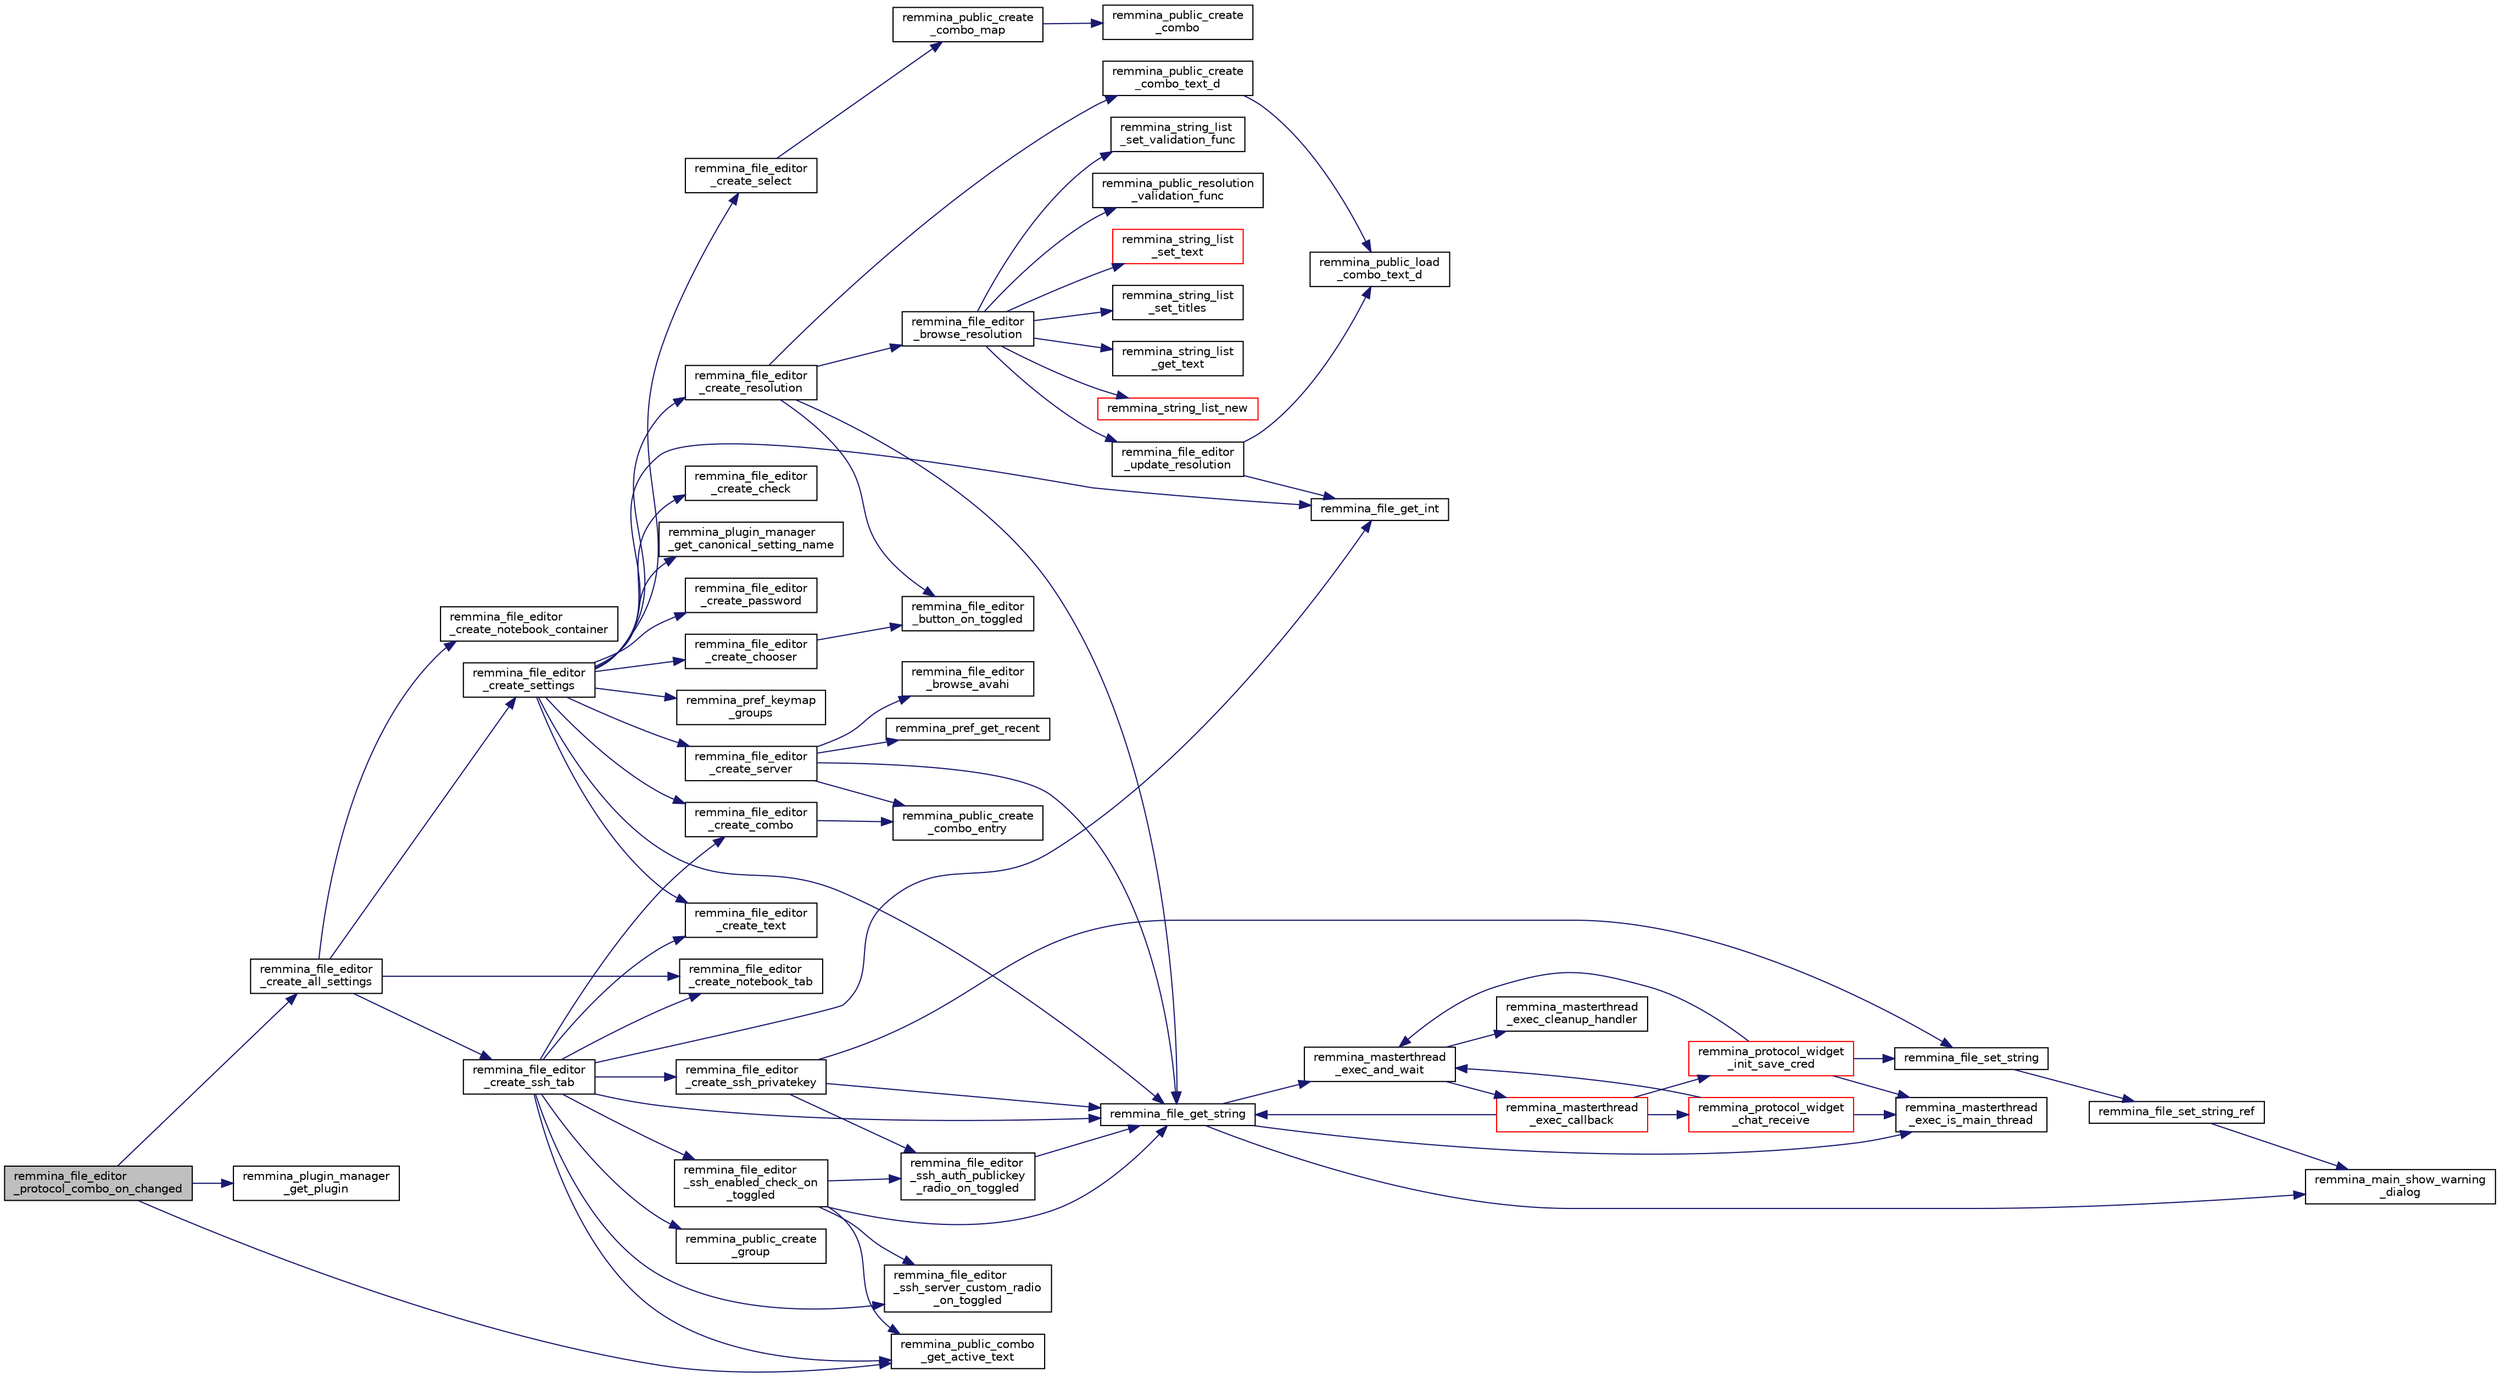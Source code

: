 digraph "remmina_file_editor_protocol_combo_on_changed"
{
  edge [fontname="Helvetica",fontsize="10",labelfontname="Helvetica",labelfontsize="10"];
  node [fontname="Helvetica",fontsize="10",shape=record];
  rankdir="LR";
  Node3450 [label="remmina_file_editor\l_protocol_combo_on_changed",height=0.2,width=0.4,color="black", fillcolor="grey75", style="filled", fontcolor="black"];
  Node3450 -> Node3451 [color="midnightblue",fontsize="10",style="solid",fontname="Helvetica"];
  Node3451 [label="remmina_public_combo\l_get_active_text",height=0.2,width=0.4,color="black", fillcolor="white", style="filled",URL="$remmina__public_8c.html#af1679d83834c8409f23e00c555d677fb"];
  Node3450 -> Node3452 [color="midnightblue",fontsize="10",style="solid",fontname="Helvetica"];
  Node3452 [label="remmina_plugin_manager\l_get_plugin",height=0.2,width=0.4,color="black", fillcolor="white", style="filled",URL="$remmina__plugin__manager_8c.html#a3872c8656a8a3d5147bcc603471c1932"];
  Node3450 -> Node3453 [color="midnightblue",fontsize="10",style="solid",fontname="Helvetica"];
  Node3453 [label="remmina_file_editor\l_create_all_settings",height=0.2,width=0.4,color="black", fillcolor="white", style="filled",URL="$remmina__file__editor_8c.html#a6415f73260076747c4f933af7f9f4b38"];
  Node3453 -> Node3454 [color="midnightblue",fontsize="10",style="solid",fontname="Helvetica"];
  Node3454 [label="remmina_file_editor\l_create_notebook_container",height=0.2,width=0.4,color="black", fillcolor="white", style="filled",URL="$remmina__file__editor_8c.html#a3df3718727200d865f9f977435db30ea"];
  Node3453 -> Node3455 [color="midnightblue",fontsize="10",style="solid",fontname="Helvetica"];
  Node3455 [label="remmina_file_editor\l_create_notebook_tab",height=0.2,width=0.4,color="black", fillcolor="white", style="filled",URL="$remmina__file__editor_8c.html#aecbc005c39cdf4fab4779090f11a3556"];
  Node3453 -> Node3456 [color="midnightblue",fontsize="10",style="solid",fontname="Helvetica"];
  Node3456 [label="remmina_file_editor\l_create_settings",height=0.2,width=0.4,color="black", fillcolor="white", style="filled",URL="$remmina__file__editor_8c.html#a727f967cf81d4af3f953046b0c4cf08d"];
  Node3456 -> Node3457 [color="midnightblue",fontsize="10",style="solid",fontname="Helvetica"];
  Node3457 [label="remmina_plugin_manager\l_get_canonical_setting_name",height=0.2,width=0.4,color="black", fillcolor="white", style="filled",URL="$remmina__plugin__manager_8c.html#af60b8edfa50563ae4c7593efc3deed55"];
  Node3456 -> Node3458 [color="midnightblue",fontsize="10",style="solid",fontname="Helvetica"];
  Node3458 [label="remmina_file_editor\l_create_server",height=0.2,width=0.4,color="black", fillcolor="white", style="filled",URL="$remmina__file__editor_8c.html#af7edb004da0ecc48277c1b656f2649ae"];
  Node3458 -> Node3459 [color="midnightblue",fontsize="10",style="solid",fontname="Helvetica"];
  Node3459 [label="remmina_pref_get_recent",height=0.2,width=0.4,color="black", fillcolor="white", style="filled",URL="$remmina__pref_8c.html#a0208d5dc8197423da67e5967aafb7a05"];
  Node3458 -> Node3460 [color="midnightblue",fontsize="10",style="solid",fontname="Helvetica"];
  Node3460 [label="remmina_public_create\l_combo_entry",height=0.2,width=0.4,color="black", fillcolor="white", style="filled",URL="$remmina__public_8c.html#a9ec86f1e9caea5ebc867a90230d6b51a"];
  Node3458 -> Node3461 [color="midnightblue",fontsize="10",style="solid",fontname="Helvetica"];
  Node3461 [label="remmina_file_get_string",height=0.2,width=0.4,color="black", fillcolor="white", style="filled",URL="$remmina__file_8c.html#a8eb1b213d9d08c6ad13683ce05f4355e"];
  Node3461 -> Node3462 [color="midnightblue",fontsize="10",style="solid",fontname="Helvetica"];
  Node3462 [label="remmina_masterthread\l_exec_is_main_thread",height=0.2,width=0.4,color="black", fillcolor="white", style="filled",URL="$remmina__masterthread__exec_8c.html#a3a52e863a3a3da6da6bb5d36c13b7ff4"];
  Node3461 -> Node3463 [color="midnightblue",fontsize="10",style="solid",fontname="Helvetica"];
  Node3463 [label="remmina_masterthread\l_exec_and_wait",height=0.2,width=0.4,color="black", fillcolor="white", style="filled",URL="$remmina__masterthread__exec_8c.html#a14628c2470cac50e87916a70ea05c97d"];
  Node3463 -> Node3464 [color="midnightblue",fontsize="10",style="solid",fontname="Helvetica"];
  Node3464 [label="remmina_masterthread\l_exec_cleanup_handler",height=0.2,width=0.4,color="black", fillcolor="white", style="filled",URL="$remmina__masterthread__exec_8c.html#a94985f15fd0d27c037824ee90b0ecd3c"];
  Node3463 -> Node3465 [color="midnightblue",fontsize="10",style="solid",fontname="Helvetica"];
  Node3465 [label="remmina_masterthread\l_exec_callback",height=0.2,width=0.4,color="red", fillcolor="white", style="filled",URL="$remmina__masterthread__exec_8c.html#ae5c4d736f1856249c255430e010a179f"];
  Node3465 -> Node3466 [color="midnightblue",fontsize="10",style="solid",fontname="Helvetica"];
  Node3466 [label="remmina_protocol_widget\l_init_save_cred",height=0.2,width=0.4,color="red", fillcolor="white", style="filled",URL="$remmina__protocol__widget_8c.html#a7ac09ee83afa8a1a60cadf56b0ec83a6"];
  Node3466 -> Node3462 [color="midnightblue",fontsize="10",style="solid",fontname="Helvetica"];
  Node3466 -> Node3463 [color="midnightblue",fontsize="10",style="solid",fontname="Helvetica"];
  Node3466 -> Node3467 [color="midnightblue",fontsize="10",style="solid",fontname="Helvetica"];
  Node3467 [label="remmina_file_set_string",height=0.2,width=0.4,color="black", fillcolor="white", style="filled",URL="$remmina__file_8c.html#a85ca1ca2d0bf9ef29e490c6f4527a954"];
  Node3467 -> Node3468 [color="midnightblue",fontsize="10",style="solid",fontname="Helvetica"];
  Node3468 [label="remmina_file_set_string_ref",height=0.2,width=0.4,color="black", fillcolor="white", style="filled",URL="$remmina__file_8c.html#a74951c1067a1a5e1341f5e1c1206dec6"];
  Node3468 -> Node3469 [color="midnightblue",fontsize="10",style="solid",fontname="Helvetica"];
  Node3469 [label="remmina_main_show_warning\l_dialog",height=0.2,width=0.4,color="black", fillcolor="white", style="filled",URL="$remmina__main_8c.html#ad99b9c0bf2fa8c166a8b4a09e06ffdf7"];
  Node3465 -> Node3511 [color="midnightblue",fontsize="10",style="solid",fontname="Helvetica"];
  Node3511 [label="remmina_protocol_widget\l_chat_receive",height=0.2,width=0.4,color="red", fillcolor="white", style="filled",URL="$remmina__protocol__widget_8c.html#ae2522242b3f39ee84ee8cf75170de0c0"];
  Node3511 -> Node3462 [color="midnightblue",fontsize="10",style="solid",fontname="Helvetica"];
  Node3511 -> Node3463 [color="midnightblue",fontsize="10",style="solid",fontname="Helvetica"];
  Node3465 -> Node3461 [color="midnightblue",fontsize="10",style="solid",fontname="Helvetica"];
  Node3461 -> Node3469 [color="midnightblue",fontsize="10",style="solid",fontname="Helvetica"];
  Node3458 -> Node3529 [color="midnightblue",fontsize="10",style="solid",fontname="Helvetica"];
  Node3529 [label="remmina_file_editor\l_browse_avahi",height=0.2,width=0.4,color="black", fillcolor="white", style="filled",URL="$remmina__file__editor_8c.html#aa3acf0470349d706d15fa751e982fd05"];
  Node3456 -> Node3530 [color="midnightblue",fontsize="10",style="solid",fontname="Helvetica"];
  Node3530 [label="remmina_file_editor\l_create_password",height=0.2,width=0.4,color="black", fillcolor="white", style="filled",URL="$remmina__file__editor_8c.html#a03bb3c4cc7a4be4eeee29dc287e33a23"];
  Node3456 -> Node3461 [color="midnightblue",fontsize="10",style="solid",fontname="Helvetica"];
  Node3456 -> Node3531 [color="midnightblue",fontsize="10",style="solid",fontname="Helvetica"];
  Node3531 [label="remmina_file_editor\l_create_resolution",height=0.2,width=0.4,color="black", fillcolor="white", style="filled",URL="$remmina__file__editor_8c.html#afad358c6e3a5918416c6eb036157d8e5"];
  Node3531 -> Node3461 [color="midnightblue",fontsize="10",style="solid",fontname="Helvetica"];
  Node3531 -> Node3532 [color="midnightblue",fontsize="10",style="solid",fontname="Helvetica"];
  Node3532 [label="remmina_public_create\l_combo_text_d",height=0.2,width=0.4,color="black", fillcolor="white", style="filled",URL="$remmina__public_8c.html#a3796b536244067e9a85923b1cefa6cde"];
  Node3532 -> Node3533 [color="midnightblue",fontsize="10",style="solid",fontname="Helvetica"];
  Node3533 [label="remmina_public_load\l_combo_text_d",height=0.2,width=0.4,color="black", fillcolor="white", style="filled",URL="$remmina__public_8c.html#aa5eacff7c9dab7457dd65525d01047f8"];
  Node3531 -> Node3534 [color="midnightblue",fontsize="10",style="solid",fontname="Helvetica"];
  Node3534 [label="remmina_file_editor\l_browse_resolution",height=0.2,width=0.4,color="black", fillcolor="white", style="filled",URL="$remmina__file__editor_8c.html#a51b9fe336d9068ffc488ef55adc9eac4"];
  Node3534 -> Node3535 [color="midnightblue",fontsize="10",style="solid",fontname="Helvetica"];
  Node3535 [label="remmina_string_list_new",height=0.2,width=0.4,color="red", fillcolor="white", style="filled",URL="$remmina__string__list_8c.html#a11147c41297537effe55f18a63ce9f7e"];
  Node3534 -> Node3539 [color="midnightblue",fontsize="10",style="solid",fontname="Helvetica"];
  Node3539 [label="remmina_string_list\l_set_validation_func",height=0.2,width=0.4,color="black", fillcolor="white", style="filled",URL="$remmina__string__list_8c.html#a500b85eafd23280f998d2980d1eba80e"];
  Node3534 -> Node3540 [color="midnightblue",fontsize="10",style="solid",fontname="Helvetica"];
  Node3540 [label="remmina_public_resolution\l_validation_func",height=0.2,width=0.4,color="black", fillcolor="white", style="filled",URL="$remmina__public_8c.html#a098786d3aa6991aeba43a61e29d534d0"];
  Node3534 -> Node3541 [color="midnightblue",fontsize="10",style="solid",fontname="Helvetica"];
  Node3541 [label="remmina_string_list\l_set_text",height=0.2,width=0.4,color="red", fillcolor="white", style="filled",URL="$remmina__string__list_8c.html#ab1bacc097f59c20b477d954bb863a5e0"];
  Node3534 -> Node3542 [color="midnightblue",fontsize="10",style="solid",fontname="Helvetica"];
  Node3542 [label="remmina_string_list\l_set_titles",height=0.2,width=0.4,color="black", fillcolor="white", style="filled",URL="$remmina__string__list_8c.html#aa9ca6ccf40b954051a0daa5c1efeef87"];
  Node3534 -> Node3543 [color="midnightblue",fontsize="10",style="solid",fontname="Helvetica"];
  Node3543 [label="remmina_string_list\l_get_text",height=0.2,width=0.4,color="black", fillcolor="white", style="filled",URL="$remmina__string__list_8c.html#a74058eac0af28c05a55d041103457aec"];
  Node3534 -> Node3544 [color="midnightblue",fontsize="10",style="solid",fontname="Helvetica"];
  Node3544 [label="remmina_file_editor\l_update_resolution",height=0.2,width=0.4,color="black", fillcolor="white", style="filled",URL="$remmina__file__editor_8c.html#a51a45d872a9e7a0b06d25aef592a6e3a"];
  Node3544 -> Node3501 [color="midnightblue",fontsize="10",style="solid",fontname="Helvetica"];
  Node3501 [label="remmina_file_get_int",height=0.2,width=0.4,color="black", fillcolor="white", style="filled",URL="$remmina__file_8c.html#a4884356c195dcfb4ceacf641a1e74e66"];
  Node3544 -> Node3533 [color="midnightblue",fontsize="10",style="solid",fontname="Helvetica"];
  Node3531 -> Node3545 [color="midnightblue",fontsize="10",style="solid",fontname="Helvetica"];
  Node3545 [label="remmina_file_editor\l_button_on_toggled",height=0.2,width=0.4,color="black", fillcolor="white", style="filled",URL="$remmina__file__editor_8c.html#a112a0fd5bf7d5693b9cb717c850637cb"];
  Node3456 -> Node3546 [color="midnightblue",fontsize="10",style="solid",fontname="Helvetica"];
  Node3546 [label="remmina_pref_keymap\l_groups",height=0.2,width=0.4,color="black", fillcolor="white", style="filled",URL="$remmina__pref_8c.html#a745bbef1d48a7462f8db997821742395"];
  Node3456 -> Node3547 [color="midnightblue",fontsize="10",style="solid",fontname="Helvetica"];
  Node3547 [label="remmina_file_editor\l_create_select",height=0.2,width=0.4,color="black", fillcolor="white", style="filled",URL="$remmina__file__editor_8c.html#ad80ab042ac78231e88473aab8cfab877"];
  Node3547 -> Node3548 [color="midnightblue",fontsize="10",style="solid",fontname="Helvetica"];
  Node3548 [label="remmina_public_create\l_combo_map",height=0.2,width=0.4,color="black", fillcolor="white", style="filled",URL="$remmina__public_8c.html#a616258d3226ec1f1ecee6ce18aba535b"];
  Node3548 -> Node3549 [color="midnightblue",fontsize="10",style="solid",fontname="Helvetica"];
  Node3549 [label="remmina_public_create\l_combo",height=0.2,width=0.4,color="black", fillcolor="white", style="filled",URL="$remmina__public_8c.html#ab4a593956dfe89aba3242a5c264a681f"];
  Node3456 -> Node3550 [color="midnightblue",fontsize="10",style="solid",fontname="Helvetica"];
  Node3550 [label="remmina_file_editor\l_create_text",height=0.2,width=0.4,color="black", fillcolor="white", style="filled",URL="$remmina__file__editor_8c.html#a15ee56057b40b31f40520048470f404b"];
  Node3456 -> Node3551 [color="midnightblue",fontsize="10",style="solid",fontname="Helvetica"];
  Node3551 [label="remmina_file_editor\l_create_combo",height=0.2,width=0.4,color="black", fillcolor="white", style="filled",URL="$remmina__file__editor_8c.html#afbc933a1aea81d64db71de8ad5ae1355"];
  Node3551 -> Node3460 [color="midnightblue",fontsize="10",style="solid",fontname="Helvetica"];
  Node3456 -> Node3552 [color="midnightblue",fontsize="10",style="solid",fontname="Helvetica"];
  Node3552 [label="remmina_file_editor\l_create_check",height=0.2,width=0.4,color="black", fillcolor="white", style="filled",URL="$remmina__file__editor_8c.html#a0688fb26bba7dbc0708949bd9993fcb9"];
  Node3456 -> Node3501 [color="midnightblue",fontsize="10",style="solid",fontname="Helvetica"];
  Node3456 -> Node3553 [color="midnightblue",fontsize="10",style="solid",fontname="Helvetica"];
  Node3553 [label="remmina_file_editor\l_create_chooser",height=0.2,width=0.4,color="black", fillcolor="white", style="filled",URL="$remmina__file__editor_8c.html#afadc998c0d7ea8d1bf2883e336e18f89"];
  Node3553 -> Node3545 [color="midnightblue",fontsize="10",style="solid",fontname="Helvetica"];
  Node3453 -> Node3554 [color="midnightblue",fontsize="10",style="solid",fontname="Helvetica"];
  Node3554 [label="remmina_file_editor\l_create_ssh_tab",height=0.2,width=0.4,color="black", fillcolor="white", style="filled",URL="$remmina__file__editor_8c.html#adace1d2f4164572c00dba8b1230d86a1"];
  Node3554 -> Node3455 [color="midnightblue",fontsize="10",style="solid",fontname="Helvetica"];
  Node3554 -> Node3555 [color="midnightblue",fontsize="10",style="solid",fontname="Helvetica"];
  Node3555 [label="remmina_file_editor\l_ssh_enabled_check_on\l_toggled",height=0.2,width=0.4,color="black", fillcolor="white", style="filled",URL="$remmina__file__editor_8c.html#a516afa1e2483403bb8afa4936bd4fdc8"];
  Node3555 -> Node3556 [color="midnightblue",fontsize="10",style="solid",fontname="Helvetica"];
  Node3556 [label="remmina_file_editor\l_ssh_server_custom_radio\l_on_toggled",height=0.2,width=0.4,color="black", fillcolor="white", style="filled",URL="$remmina__file__editor_8c.html#a18c708809fe67d6769e1245526ea7aaa"];
  Node3555 -> Node3451 [color="midnightblue",fontsize="10",style="solid",fontname="Helvetica"];
  Node3555 -> Node3557 [color="midnightblue",fontsize="10",style="solid",fontname="Helvetica"];
  Node3557 [label="remmina_file_editor\l_ssh_auth_publickey\l_radio_on_toggled",height=0.2,width=0.4,color="black", fillcolor="white", style="filled",URL="$remmina__file__editor_8c.html#a17551efd1a9959b31de8ff78697d5de6"];
  Node3557 -> Node3461 [color="midnightblue",fontsize="10",style="solid",fontname="Helvetica"];
  Node3555 -> Node3461 [color="midnightblue",fontsize="10",style="solid",fontname="Helvetica"];
  Node3554 -> Node3556 [color="midnightblue",fontsize="10",style="solid",fontname="Helvetica"];
  Node3554 -> Node3550 [color="midnightblue",fontsize="10",style="solid",fontname="Helvetica"];
  Node3554 -> Node3451 [color="midnightblue",fontsize="10",style="solid",fontname="Helvetica"];
  Node3554 -> Node3551 [color="midnightblue",fontsize="10",style="solid",fontname="Helvetica"];
  Node3554 -> Node3461 [color="midnightblue",fontsize="10",style="solid",fontname="Helvetica"];
  Node3554 -> Node3558 [color="midnightblue",fontsize="10",style="solid",fontname="Helvetica"];
  Node3558 [label="remmina_public_create\l_group",height=0.2,width=0.4,color="black", fillcolor="white", style="filled",URL="$remmina__public_8c.html#a995da243f78002153d18616b46dcdf63"];
  Node3554 -> Node3559 [color="midnightblue",fontsize="10",style="solid",fontname="Helvetica"];
  Node3559 [label="remmina_file_editor\l_create_ssh_privatekey",height=0.2,width=0.4,color="black", fillcolor="white", style="filled",URL="$remmina__file__editor_8c.html#ab39d33637d0059aa67c896b90bc316f1"];
  Node3559 -> Node3557 [color="midnightblue",fontsize="10",style="solid",fontname="Helvetica"];
  Node3559 -> Node3461 [color="midnightblue",fontsize="10",style="solid",fontname="Helvetica"];
  Node3559 -> Node3467 [color="midnightblue",fontsize="10",style="solid",fontname="Helvetica"];
  Node3554 -> Node3501 [color="midnightblue",fontsize="10",style="solid",fontname="Helvetica"];
}
